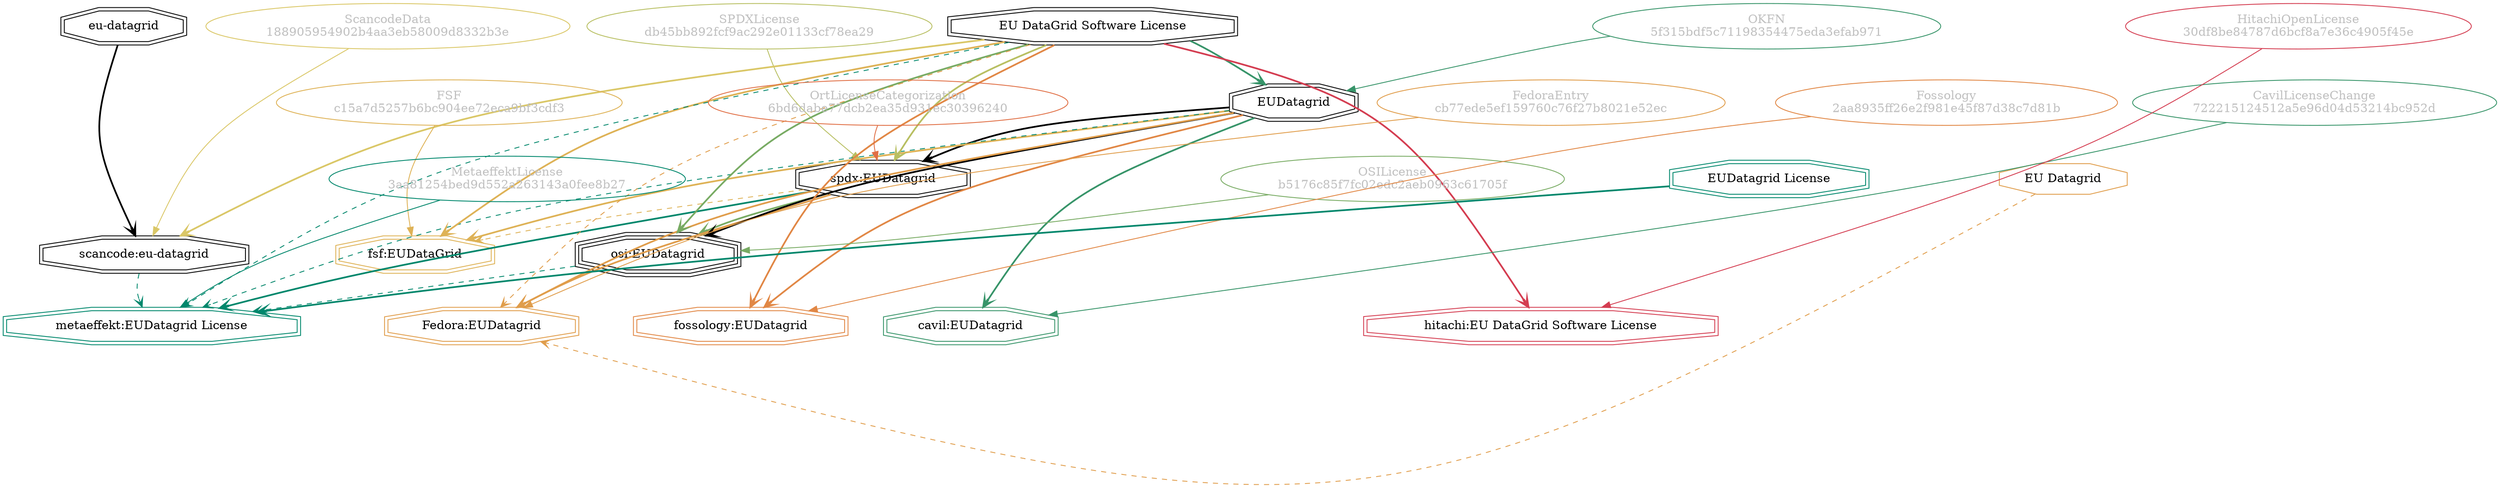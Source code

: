 strict digraph {
    node [shape=box];
    graph [splines=curved];
    1569 [label="SPDXLicense\ndb45bb892fcf9ac292e01133cf78ea29"
         ,fontcolor=gray
         ,color="#b8bf62"
         ,fillcolor="beige;1"
         ,shape=ellipse];
    1570 [label="spdx:EUDatagrid"
         ,shape=doubleoctagon];
    1571 [label=EUDatagrid
         ,shape=doubleoctagon];
    1572 [label="EU DataGrid Software License"
         ,shape=doubleoctagon];
    5016 [label="OSILicense\nb5176c85f7fc02edc2aeb0963c61705f"
         ,fontcolor=gray
         ,color="#78ab63"
         ,fillcolor="beige;1"
         ,shape=ellipse];
    5017 [label="osi:EUDatagrid"
         ,shape=tripleoctagon];
    6326 [label="FedoraEntry\ncb77ede5ef159760c76f27b8021e52ec"
         ,fontcolor=gray
         ,color="#e09d4b"
         ,fillcolor="beige;1"
         ,shape=ellipse];
    6327 [label="Fedora:EUDatagrid"
         ,color="#e09d4b"
         ,shape=doubleoctagon];
    6328 [label="EU Datagrid"
         ,color="#e09d4b"
         ,shape=octagon];
    10163 [label="FSF\nc15a7d5257b6bc904ee72eca9bf3cdf3"
          ,fontcolor=gray
          ,color="#deb256"
          ,fillcolor="beige;1"
          ,shape=ellipse];
    10164 [label="fsf:EUDataGrid"
          ,color="#deb256"
          ,shape=doubleoctagon];
    15261 [label="ScancodeData\n188905954902b4aa3eb58009d8332b3e"
          ,fontcolor=gray
          ,color="#dac767"
          ,fillcolor="beige;1"
          ,shape=ellipse];
    15262 [label="scancode:eu-datagrid"
          ,shape=doubleoctagon];
    15263 [label="eu-datagrid"
          ,shape=doubleoctagon];
    26045 [label="Fossology\n2aa8935ff26e2f981e45f87d38c7d81b"
          ,fontcolor=gray
          ,color="#e18745"
          ,fillcolor="beige;1"
          ,shape=ellipse];
    26046 [label="fossology:EUDatagrid"
          ,color="#e18745"
          ,shape=doubleoctagon];
    28293 [label="OKFN\n5f315bdf5c71198354475eda3efab971"
          ,fontcolor=gray
          ,color="#379469"
          ,fillcolor="beige;1"
          ,shape=ellipse];
    28669 [label="OrtLicenseCategorization\n6bd6dabe77dcb2ea35d931ec30396240"
          ,fontcolor=gray
          ,color="#e06f45"
          ,fillcolor="beige;1"
          ,shape=ellipse];
    36778 [label="CavilLicenseChange\n722215124512a5e96d04d53214bc952d"
          ,fontcolor=gray
          ,color="#379469"
          ,fillcolor="beige;1"
          ,shape=ellipse];
    36779 [label="cavil:EUDatagrid"
          ,color="#379469"
          ,shape=doubleoctagon];
    41564 [label="MetaeffektLicense\n3aa81254bed9d552a263143a0fee8b27"
          ,fontcolor=gray
          ,color="#00876c"
          ,fillcolor="beige;1"
          ,shape=ellipse];
    41565 [label="metaeffekt:EUDatagrid License"
          ,color="#00876c"
          ,shape=doubleoctagon];
    41566 [label="EUDatagrid License"
          ,color="#00876c"
          ,shape=doubleoctagon];
    54123 [label="HitachiOpenLicense\n30df8be84787d6bcf8a7e36c4905f45e"
          ,fontcolor=gray
          ,color="#d43d51"
          ,fillcolor="beige;1"
          ,shape=ellipse];
    54124 [label="hitachi:EU DataGrid Software License"
          ,color="#d43d51"
          ,shape=doubleoctagon];
    1569 -> 1570 [weight=0.5
                 ,color="#b8bf62"];
    1570 -> 5017 [style=bold
                 ,arrowhead=vee
                 ,weight=0.7
                 ,color="#78ab63"];
    1570 -> 6327 [style=bold
                 ,arrowhead=vee
                 ,weight=0.7
                 ,color="#e09d4b"];
    1570 -> 10164 [style=dashed
                  ,arrowhead=vee
                  ,weight=0.5
                  ,color="#deb256"];
    1570 -> 41565 [style=bold
                  ,arrowhead=vee
                  ,weight=0.7
                  ,color="#00876c"];
    1571 -> 1570 [style=bold
                 ,arrowhead=vee
                 ,weight=0.7];
    1571 -> 5017 [style=bold
                 ,arrowhead=vee
                 ,weight=0.7];
    1571 -> 6327 [style=bold
                 ,arrowhead=vee
                 ,weight=0.7
                 ,color="#e09d4b"];
    1571 -> 10164 [style=bold
                  ,arrowhead=vee
                  ,weight=0.7
                  ,color="#deb256"];
    1571 -> 26046 [style=bold
                  ,arrowhead=vee
                  ,weight=0.7
                  ,color="#e18745"];
    1571 -> 36779 [style=bold
                  ,arrowhead=vee
                  ,weight=0.7
                  ,color="#379469"];
    1571 -> 36779 [style=bold
                  ,arrowhead=vee
                  ,weight=0.7
                  ,color="#379469"];
    1571 -> 41565 [style=dashed
                  ,arrowhead=vee
                  ,weight=0.5
                  ,color="#00876c"];
    1572 -> 1570 [style=bold
                 ,arrowhead=vee
                 ,weight=0.7
                 ,color="#b8bf62"];
    1572 -> 1571 [style=bold
                 ,arrowhead=vee
                 ,weight=0.7
                 ,color="#379469"];
    1572 -> 5017 [style=bold
                 ,arrowhead=vee
                 ,weight=0.7
                 ,color="#78ab63"];
    1572 -> 6327 [style=dashed
                 ,arrowhead=vee
                 ,weight=0.5
                 ,color="#e09d4b"];
    1572 -> 10164 [style=bold
                  ,arrowhead=vee
                  ,weight=0.7
                  ,color="#deb256"];
    1572 -> 15262 [style=bold
                  ,arrowhead=vee
                  ,weight=0.7
                  ,color="#dac767"];
    1572 -> 26046 [style=bold
                  ,arrowhead=vee
                  ,weight=0.7
                  ,color="#e18745"];
    1572 -> 41565 [style=dashed
                  ,arrowhead=vee
                  ,weight=0.5
                  ,color="#00876c"];
    1572 -> 54124 [style=bold
                  ,arrowhead=vee
                  ,weight=0.7
                  ,color="#d43d51"];
    5016 -> 5017 [weight=0.5
                 ,color="#78ab63"];
    5017 -> 41565 [style=dashed
                  ,arrowhead=vee
                  ,weight=0.5
                  ,color="#00876c"];
    6326 -> 6327 [weight=0.5
                 ,color="#e09d4b"];
    6328 -> 6327 [style=dashed
                 ,arrowhead=vee
                 ,weight=0.5
                 ,color="#e09d4b"];
    10163 -> 10164 [weight=0.5
                   ,color="#deb256"];
    15261 -> 15262 [weight=0.5
                   ,color="#dac767"];
    15262 -> 41565 [style=dashed
                   ,arrowhead=vee
                   ,weight=0.5
                   ,color="#00876c"];
    15263 -> 15262 [style=bold
                   ,arrowhead=vee
                   ,weight=0.7];
    26045 -> 26046 [weight=0.5
                   ,color="#e18745"];
    28293 -> 1571 [weight=0.5
                  ,color="#379469"];
    28669 -> 1570 [weight=0.5
                  ,color="#e06f45"];
    36778 -> 36779 [weight=0.5
                   ,color="#379469"];
    41564 -> 41565 [weight=0.5
                   ,color="#00876c"];
    41566 -> 41565 [style=bold
                   ,arrowhead=vee
                   ,weight=0.7
                   ,color="#00876c"];
    41566 -> 41565 [style=bold
                   ,arrowhead=vee
                   ,weight=0.7
                   ,color="#00876c"];
    54123 -> 54124 [weight=0.5
                   ,color="#d43d51"];
}
